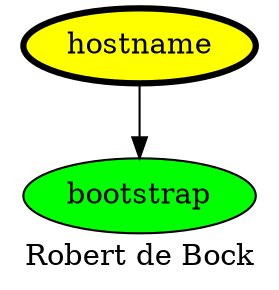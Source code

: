 digraph PhiloDilemma {
  label = "Robert de Bock" ;
  overlap=false
  {
    bootstrap [fillcolor=green style=filled]
    hostname [fillcolor=yellow style=filled penwidth=3]
  }
  hostname -> bootstrap
}

